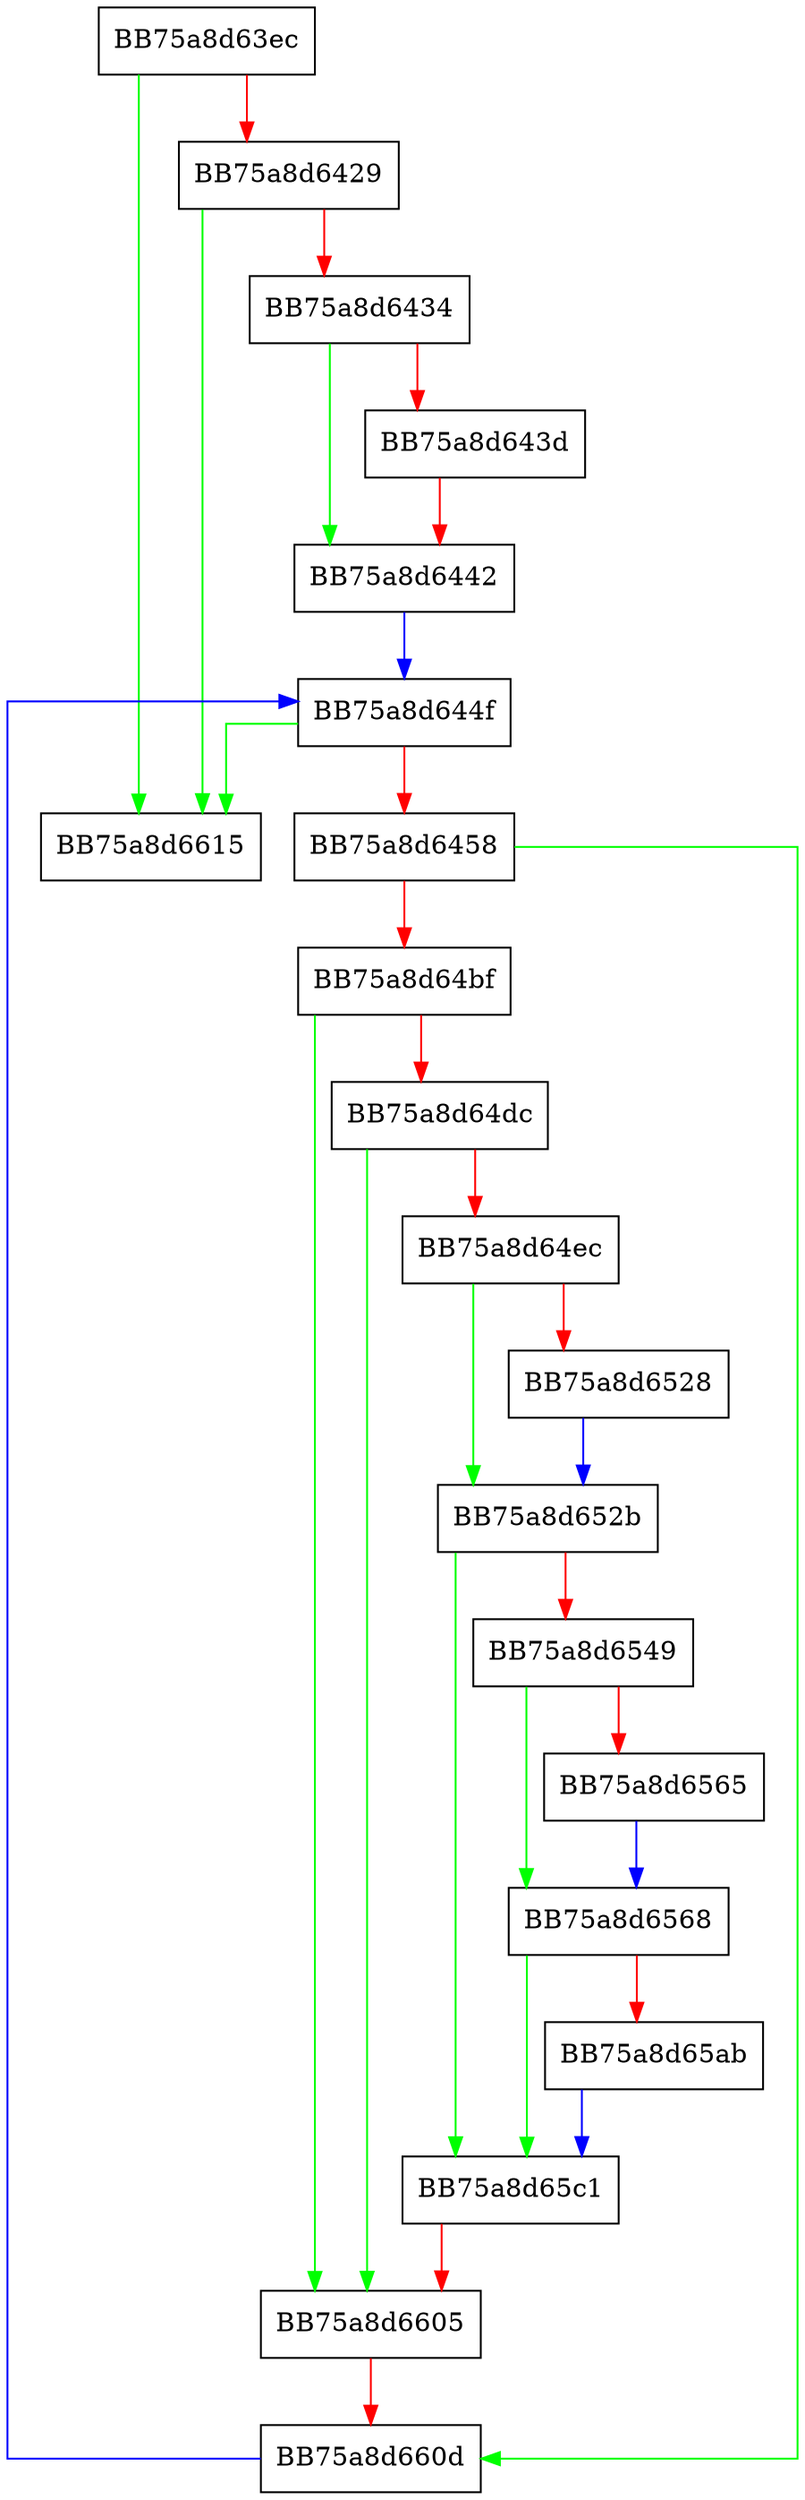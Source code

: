 digraph _handle_benign_processes {
  node [shape="box"];
  graph [splines=ortho];
  BB75a8d63ec -> BB75a8d6615 [color="green"];
  BB75a8d63ec -> BB75a8d6429 [color="red"];
  BB75a8d6429 -> BB75a8d6615 [color="green"];
  BB75a8d6429 -> BB75a8d6434 [color="red"];
  BB75a8d6434 -> BB75a8d6442 [color="green"];
  BB75a8d6434 -> BB75a8d643d [color="red"];
  BB75a8d643d -> BB75a8d6442 [color="red"];
  BB75a8d6442 -> BB75a8d644f [color="blue"];
  BB75a8d644f -> BB75a8d6615 [color="green"];
  BB75a8d644f -> BB75a8d6458 [color="red"];
  BB75a8d6458 -> BB75a8d660d [color="green"];
  BB75a8d6458 -> BB75a8d64bf [color="red"];
  BB75a8d64bf -> BB75a8d6605 [color="green"];
  BB75a8d64bf -> BB75a8d64dc [color="red"];
  BB75a8d64dc -> BB75a8d6605 [color="green"];
  BB75a8d64dc -> BB75a8d64ec [color="red"];
  BB75a8d64ec -> BB75a8d652b [color="green"];
  BB75a8d64ec -> BB75a8d6528 [color="red"];
  BB75a8d6528 -> BB75a8d652b [color="blue"];
  BB75a8d652b -> BB75a8d65c1 [color="green"];
  BB75a8d652b -> BB75a8d6549 [color="red"];
  BB75a8d6549 -> BB75a8d6568 [color="green"];
  BB75a8d6549 -> BB75a8d6565 [color="red"];
  BB75a8d6565 -> BB75a8d6568 [color="blue"];
  BB75a8d6568 -> BB75a8d65c1 [color="green"];
  BB75a8d6568 -> BB75a8d65ab [color="red"];
  BB75a8d65ab -> BB75a8d65c1 [color="blue"];
  BB75a8d65c1 -> BB75a8d6605 [color="red"];
  BB75a8d6605 -> BB75a8d660d [color="red"];
  BB75a8d660d -> BB75a8d644f [color="blue"];
}